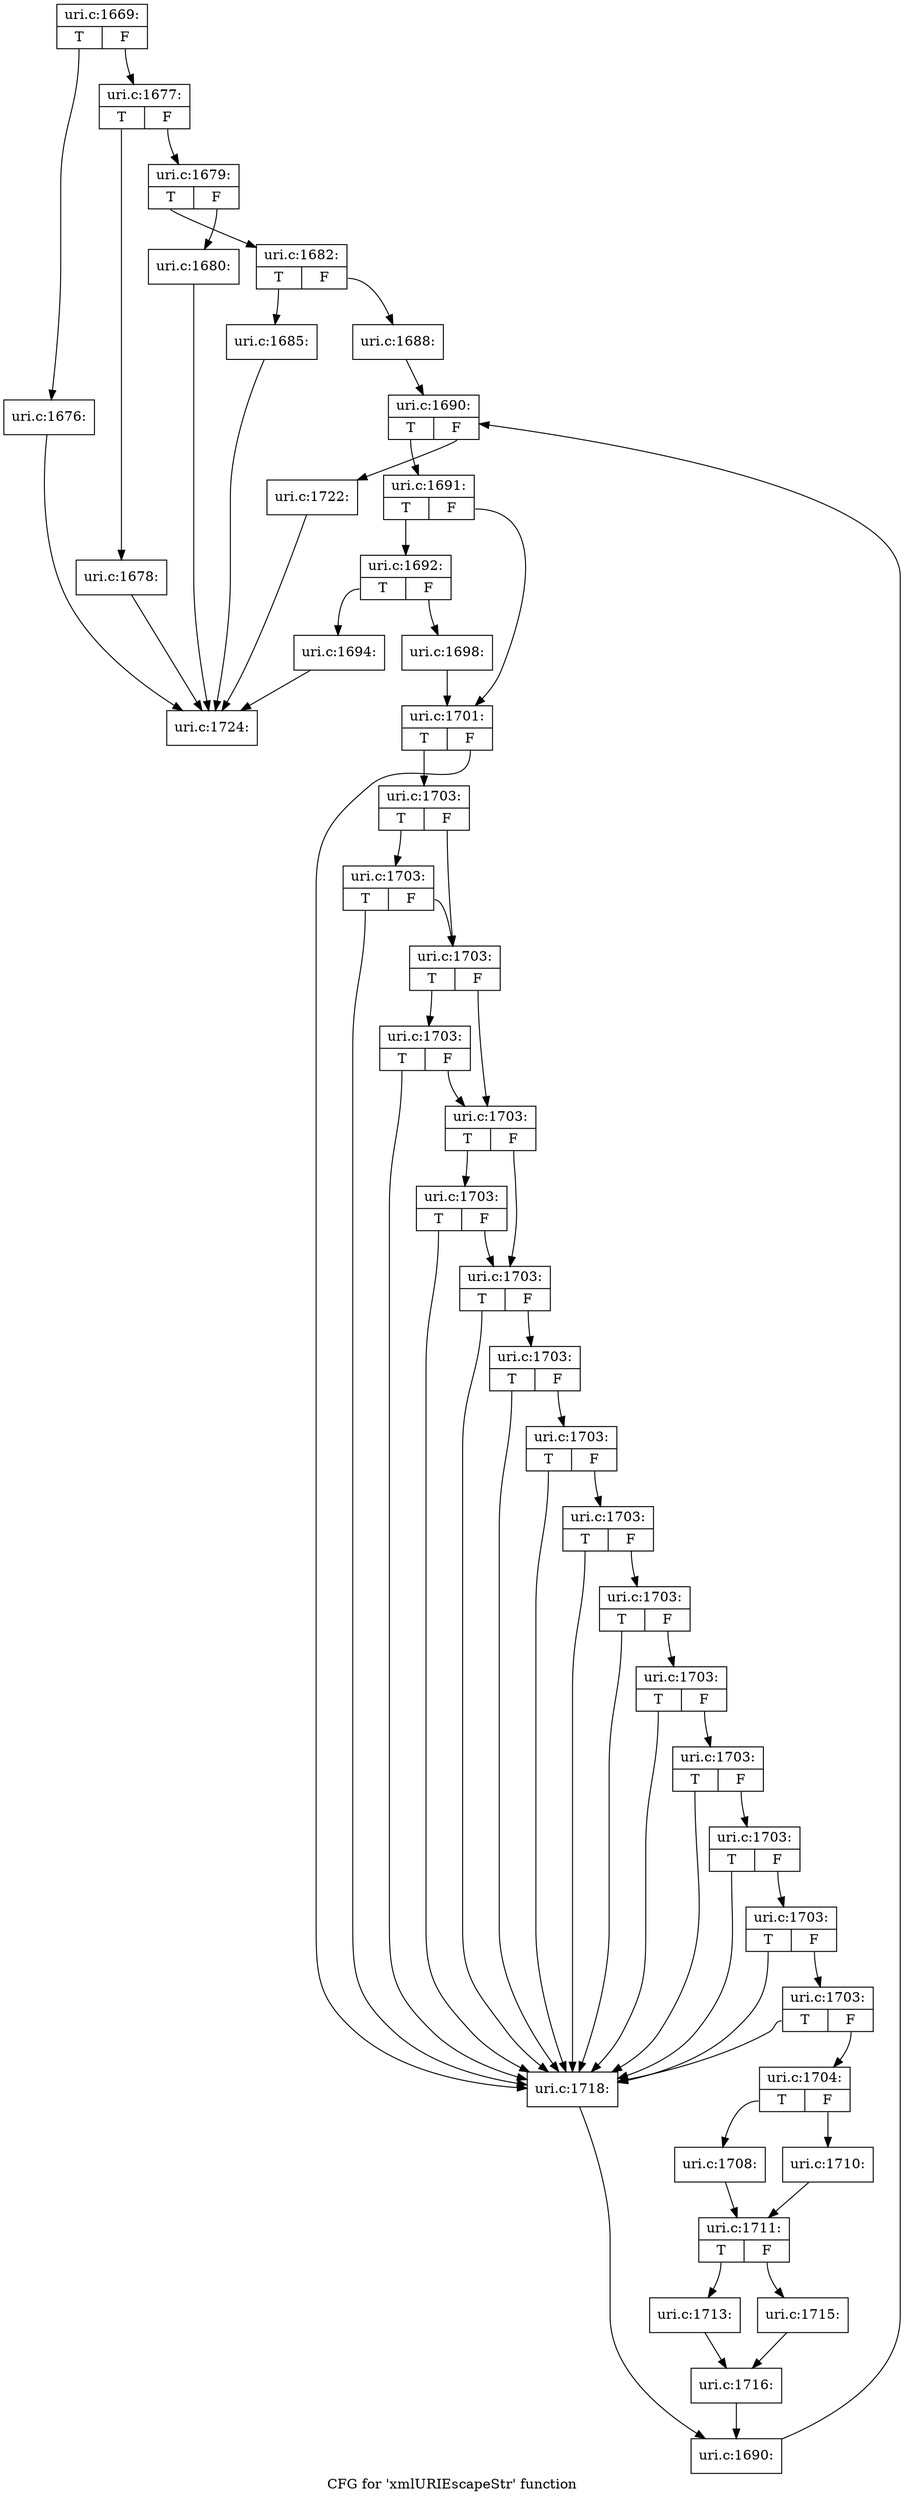 digraph "CFG for 'xmlURIEscapeStr' function" {
	label="CFG for 'xmlURIEscapeStr' function";

	Node0x485e440 [shape=record,label="{uri.c:1669:|{<s0>T|<s1>F}}"];
	Node0x485e440:s0 -> Node0x486b690;
	Node0x485e440:s1 -> Node0x486b6e0;
	Node0x486b690 [shape=record,label="{uri.c:1676:}"];
	Node0x486b690 -> Node0x48546e0;
	Node0x486b6e0 [shape=record,label="{uri.c:1677:|{<s0>T|<s1>F}}"];
	Node0x486b6e0:s0 -> Node0x486bb40;
	Node0x486b6e0:s1 -> Node0x486bb90;
	Node0x486bb40 [shape=record,label="{uri.c:1678:}"];
	Node0x486bb40 -> Node0x48546e0;
	Node0x486bb90 [shape=record,label="{uri.c:1679:|{<s0>T|<s1>F}}"];
	Node0x486bb90:s0 -> Node0x486cc00;
	Node0x486bb90:s1 -> Node0x486c8d0;
	Node0x486c8d0 [shape=record,label="{uri.c:1680:}"];
	Node0x486c8d0 -> Node0x48546e0;
	Node0x486cc00 [shape=record,label="{uri.c:1682:|{<s0>T|<s1>F}}"];
	Node0x486cc00:s0 -> Node0x486d680;
	Node0x486cc00:s1 -> Node0x486d6d0;
	Node0x486d680 [shape=record,label="{uri.c:1685:}"];
	Node0x486d680 -> Node0x48546e0;
	Node0x486d6d0 [shape=record,label="{uri.c:1688:}"];
	Node0x486d6d0 -> Node0x486e020;
	Node0x486e020 [shape=record,label="{uri.c:1690:|{<s0>T|<s1>F}}"];
	Node0x486e020:s0 -> Node0x486e490;
	Node0x486e020:s1 -> Node0x486e200;
	Node0x486e490 [shape=record,label="{uri.c:1691:|{<s0>T|<s1>F}}"];
	Node0x486e490:s0 -> Node0x486e600;
	Node0x486e490:s1 -> Node0x486e650;
	Node0x486e600 [shape=record,label="{uri.c:1692:|{<s0>T|<s1>F}}"];
	Node0x486e600:s0 -> Node0x486ec30;
	Node0x486e600:s1 -> Node0x486ec80;
	Node0x486ec30 [shape=record,label="{uri.c:1694:}"];
	Node0x486ec30 -> Node0x48546e0;
	Node0x486ec80 [shape=record,label="{uri.c:1698:}"];
	Node0x486ec80 -> Node0x486e650;
	Node0x486e650 [shape=record,label="{uri.c:1701:|{<s0>T|<s1>F}}"];
	Node0x486e650:s0 -> Node0x486f9a0;
	Node0x486e650:s1 -> Node0x486f8d0;
	Node0x486f9a0 [shape=record,label="{uri.c:1703:|{<s0>T|<s1>F}}"];
	Node0x486f9a0:s0 -> Node0x486fe00;
	Node0x486f9a0:s1 -> Node0x486fdb0;
	Node0x486fe00 [shape=record,label="{uri.c:1703:|{<s0>T|<s1>F}}"];
	Node0x486fe00:s0 -> Node0x486f8d0;
	Node0x486fe00:s1 -> Node0x486fdb0;
	Node0x486fdb0 [shape=record,label="{uri.c:1703:|{<s0>T|<s1>F}}"];
	Node0x486fdb0:s0 -> Node0x48701f0;
	Node0x486fdb0:s1 -> Node0x486fd60;
	Node0x48701f0 [shape=record,label="{uri.c:1703:|{<s0>T|<s1>F}}"];
	Node0x48701f0:s0 -> Node0x486f8d0;
	Node0x48701f0:s1 -> Node0x486fd60;
	Node0x486fd60 [shape=record,label="{uri.c:1703:|{<s0>T|<s1>F}}"];
	Node0x486fd60:s0 -> Node0x48705e0;
	Node0x486fd60:s1 -> Node0x486fce0;
	Node0x48705e0 [shape=record,label="{uri.c:1703:|{<s0>T|<s1>F}}"];
	Node0x48705e0:s0 -> Node0x486f8d0;
	Node0x48705e0:s1 -> Node0x486fce0;
	Node0x486fce0 [shape=record,label="{uri.c:1703:|{<s0>T|<s1>F}}"];
	Node0x486fce0:s0 -> Node0x486f8d0;
	Node0x486fce0:s1 -> Node0x4870c00;
	Node0x4870c00 [shape=record,label="{uri.c:1703:|{<s0>T|<s1>F}}"];
	Node0x4870c00:s0 -> Node0x486f8d0;
	Node0x4870c00:s1 -> Node0x4870bb0;
	Node0x4870bb0 [shape=record,label="{uri.c:1703:|{<s0>T|<s1>F}}"];
	Node0x4870bb0:s0 -> Node0x486f8d0;
	Node0x4870bb0:s1 -> Node0x4870b60;
	Node0x4870b60 [shape=record,label="{uri.c:1703:|{<s0>T|<s1>F}}"];
	Node0x4870b60:s0 -> Node0x486f8d0;
	Node0x4870b60:s1 -> Node0x4870b10;
	Node0x4870b10 [shape=record,label="{uri.c:1703:|{<s0>T|<s1>F}}"];
	Node0x4870b10:s0 -> Node0x486f8d0;
	Node0x4870b10:s1 -> Node0x4870ac0;
	Node0x4870ac0 [shape=record,label="{uri.c:1703:|{<s0>T|<s1>F}}"];
	Node0x4870ac0:s0 -> Node0x486f8d0;
	Node0x4870ac0:s1 -> Node0x4870a70;
	Node0x4870a70 [shape=record,label="{uri.c:1703:|{<s0>T|<s1>F}}"];
	Node0x4870a70:s0 -> Node0x486f8d0;
	Node0x4870a70:s1 -> Node0x4870a20;
	Node0x4870a20 [shape=record,label="{uri.c:1703:|{<s0>T|<s1>F}}"];
	Node0x4870a20:s0 -> Node0x486f8d0;
	Node0x4870a20:s1 -> Node0x48709d0;
	Node0x48709d0 [shape=record,label="{uri.c:1703:|{<s0>T|<s1>F}}"];
	Node0x48709d0:s0 -> Node0x486f8d0;
	Node0x48709d0:s1 -> Node0x486f920;
	Node0x486f920 [shape=record,label="{uri.c:1703:|{<s0>T|<s1>F}}"];
	Node0x486f920:s0 -> Node0x486f8d0;
	Node0x486f920:s1 -> Node0x486f830;
	Node0x486f830 [shape=record,label="{uri.c:1704:|{<s0>T|<s1>F}}"];
	Node0x486f830:s0 -> Node0x4872eb0;
	Node0x486f830:s1 -> Node0x4872f50;
	Node0x4872eb0 [shape=record,label="{uri.c:1708:}"];
	Node0x4872eb0 -> Node0x4872f00;
	Node0x4872f50 [shape=record,label="{uri.c:1710:}"];
	Node0x4872f50 -> Node0x4872f00;
	Node0x4872f00 [shape=record,label="{uri.c:1711:|{<s0>T|<s1>F}}"];
	Node0x4872f00:s0 -> Node0x4874380;
	Node0x4872f00:s1 -> Node0x4874420;
	Node0x4874380 [shape=record,label="{uri.c:1713:}"];
	Node0x4874380 -> Node0x48743d0;
	Node0x4874420 [shape=record,label="{uri.c:1715:}"];
	Node0x4874420 -> Node0x48743d0;
	Node0x48743d0 [shape=record,label="{uri.c:1716:}"];
	Node0x48743d0 -> Node0x486f880;
	Node0x486f8d0 [shape=record,label="{uri.c:1718:}"];
	Node0x486f8d0 -> Node0x486f880;
	Node0x486f880 [shape=record,label="{uri.c:1690:}"];
	Node0x486f880 -> Node0x486e020;
	Node0x486e200 [shape=record,label="{uri.c:1722:}"];
	Node0x486e200 -> Node0x48546e0;
	Node0x48546e0 [shape=record,label="{uri.c:1724:}"];
}

